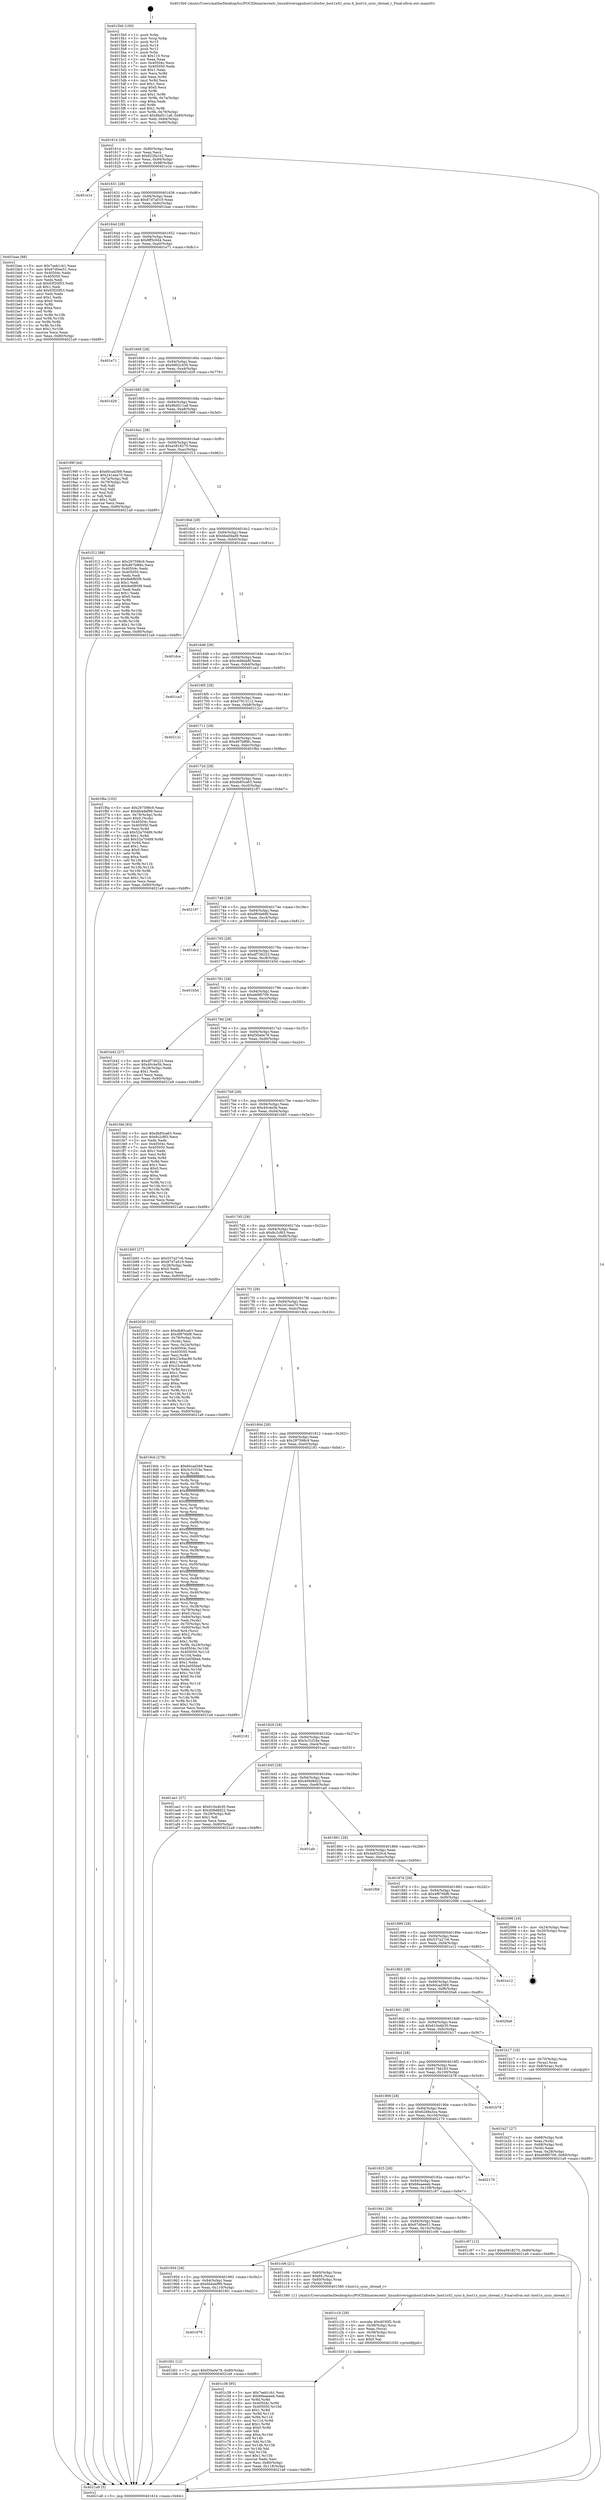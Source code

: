 digraph "0x4015b0" {
  label = "0x4015b0 (/mnt/c/Users/mathe/Desktop/tcc/POCII/binaries/extr_linuxdriversgpuhost1xhwhw_host1x02_sync.h_host1x_sync_cbread_r_Final-ollvm.out::main(0))"
  labelloc = "t"
  node[shape=record]

  Entry [label="",width=0.3,height=0.3,shape=circle,fillcolor=black,style=filled]
  "0x401614" [label="{
     0x401614 [29]\l
     | [instrs]\l
     &nbsp;&nbsp;0x401614 \<+3\>: mov -0x80(%rbp),%eax\l
     &nbsp;&nbsp;0x401617 \<+2\>: mov %eax,%ecx\l
     &nbsp;&nbsp;0x401619 \<+6\>: sub $0x822fa102,%ecx\l
     &nbsp;&nbsp;0x40161f \<+6\>: mov %eax,-0x94(%rbp)\l
     &nbsp;&nbsp;0x401625 \<+6\>: mov %ecx,-0x98(%rbp)\l
     &nbsp;&nbsp;0x40162b \<+6\>: je 0000000000401e1e \<main+0x86e\>\l
  }"]
  "0x401e1e" [label="{
     0x401e1e\l
  }", style=dashed]
  "0x401631" [label="{
     0x401631 [28]\l
     | [instrs]\l
     &nbsp;&nbsp;0x401631 \<+5\>: jmp 0000000000401636 \<main+0x86\>\l
     &nbsp;&nbsp;0x401636 \<+6\>: mov -0x94(%rbp),%eax\l
     &nbsp;&nbsp;0x40163c \<+5\>: sub $0x87d7a019,%eax\l
     &nbsp;&nbsp;0x401641 \<+6\>: mov %eax,-0x9c(%rbp)\l
     &nbsp;&nbsp;0x401647 \<+6\>: je 0000000000401bae \<main+0x5fe\>\l
  }"]
  Exit [label="",width=0.3,height=0.3,shape=circle,fillcolor=black,style=filled,peripheries=2]
  "0x401bae" [label="{
     0x401bae [88]\l
     | [instrs]\l
     &nbsp;&nbsp;0x401bae \<+5\>: mov $0x7eeb1cb1,%eax\l
     &nbsp;&nbsp;0x401bb3 \<+5\>: mov $0x67d0ee51,%ecx\l
     &nbsp;&nbsp;0x401bb8 \<+7\>: mov 0x40504c,%edx\l
     &nbsp;&nbsp;0x401bbf \<+7\>: mov 0x405050,%esi\l
     &nbsp;&nbsp;0x401bc6 \<+2\>: mov %edx,%edi\l
     &nbsp;&nbsp;0x401bc8 \<+6\>: sub $0x93f20f53,%edi\l
     &nbsp;&nbsp;0x401bce \<+3\>: sub $0x1,%edi\l
     &nbsp;&nbsp;0x401bd1 \<+6\>: add $0x93f20f53,%edi\l
     &nbsp;&nbsp;0x401bd7 \<+3\>: imul %edi,%edx\l
     &nbsp;&nbsp;0x401bda \<+3\>: and $0x1,%edx\l
     &nbsp;&nbsp;0x401bdd \<+3\>: cmp $0x0,%edx\l
     &nbsp;&nbsp;0x401be0 \<+4\>: sete %r8b\l
     &nbsp;&nbsp;0x401be4 \<+3\>: cmp $0xa,%esi\l
     &nbsp;&nbsp;0x401be7 \<+4\>: setl %r9b\l
     &nbsp;&nbsp;0x401beb \<+3\>: mov %r8b,%r10b\l
     &nbsp;&nbsp;0x401bee \<+3\>: and %r9b,%r10b\l
     &nbsp;&nbsp;0x401bf1 \<+3\>: xor %r9b,%r8b\l
     &nbsp;&nbsp;0x401bf4 \<+3\>: or %r8b,%r10b\l
     &nbsp;&nbsp;0x401bf7 \<+4\>: test $0x1,%r10b\l
     &nbsp;&nbsp;0x401bfb \<+3\>: cmovne %ecx,%eax\l
     &nbsp;&nbsp;0x401bfe \<+3\>: mov %eax,-0x80(%rbp)\l
     &nbsp;&nbsp;0x401c01 \<+5\>: jmp 00000000004021a9 \<main+0xbf9\>\l
  }"]
  "0x40164d" [label="{
     0x40164d [28]\l
     | [instrs]\l
     &nbsp;&nbsp;0x40164d \<+5\>: jmp 0000000000401652 \<main+0xa2\>\l
     &nbsp;&nbsp;0x401652 \<+6\>: mov -0x94(%rbp),%eax\l
     &nbsp;&nbsp;0x401658 \<+5\>: sub $0x8ff3c0d4,%eax\l
     &nbsp;&nbsp;0x40165d \<+6\>: mov %eax,-0xa0(%rbp)\l
     &nbsp;&nbsp;0x401663 \<+6\>: je 0000000000401e71 \<main+0x8c1\>\l
  }"]
  "0x401979" [label="{
     0x401979\l
  }", style=dashed]
  "0x401e71" [label="{
     0x401e71\l
  }", style=dashed]
  "0x401669" [label="{
     0x401669 [28]\l
     | [instrs]\l
     &nbsp;&nbsp;0x401669 \<+5\>: jmp 000000000040166e \<main+0xbe\>\l
     &nbsp;&nbsp;0x40166e \<+6\>: mov -0x94(%rbp),%eax\l
     &nbsp;&nbsp;0x401674 \<+5\>: sub $0x9902c430,%eax\l
     &nbsp;&nbsp;0x401679 \<+6\>: mov %eax,-0xa4(%rbp)\l
     &nbsp;&nbsp;0x40167f \<+6\>: je 0000000000401d29 \<main+0x779\>\l
  }"]
  "0x401fd1" [label="{
     0x401fd1 [12]\l
     | [instrs]\l
     &nbsp;&nbsp;0x401fd1 \<+7\>: movl $0xf30a0e78,-0x80(%rbp)\l
     &nbsp;&nbsp;0x401fd8 \<+5\>: jmp 00000000004021a9 \<main+0xbf9\>\l
  }"]
  "0x401d29" [label="{
     0x401d29\l
  }", style=dashed]
  "0x401685" [label="{
     0x401685 [28]\l
     | [instrs]\l
     &nbsp;&nbsp;0x401685 \<+5\>: jmp 000000000040168a \<main+0xda\>\l
     &nbsp;&nbsp;0x40168a \<+6\>: mov -0x94(%rbp),%eax\l
     &nbsp;&nbsp;0x401690 \<+5\>: sub $0x9bd511a8,%eax\l
     &nbsp;&nbsp;0x401695 \<+6\>: mov %eax,-0xa8(%rbp)\l
     &nbsp;&nbsp;0x40169b \<+6\>: je 000000000040199f \<main+0x3ef\>\l
  }"]
  "0x401c38" [label="{
     0x401c38 [95]\l
     | [instrs]\l
     &nbsp;&nbsp;0x401c38 \<+5\>: mov $0x7eeb1cb1,%esi\l
     &nbsp;&nbsp;0x401c3d \<+5\>: mov $0x66eaeeeb,%edx\l
     &nbsp;&nbsp;0x401c42 \<+3\>: xor %r8d,%r8d\l
     &nbsp;&nbsp;0x401c45 \<+8\>: mov 0x40504c,%r9d\l
     &nbsp;&nbsp;0x401c4d \<+8\>: mov 0x405050,%r10d\l
     &nbsp;&nbsp;0x401c55 \<+4\>: sub $0x1,%r8d\l
     &nbsp;&nbsp;0x401c59 \<+3\>: mov %r9d,%r11d\l
     &nbsp;&nbsp;0x401c5c \<+3\>: add %r8d,%r11d\l
     &nbsp;&nbsp;0x401c5f \<+4\>: imul %r11d,%r9d\l
     &nbsp;&nbsp;0x401c63 \<+4\>: and $0x1,%r9d\l
     &nbsp;&nbsp;0x401c67 \<+4\>: cmp $0x0,%r9d\l
     &nbsp;&nbsp;0x401c6b \<+3\>: sete %bl\l
     &nbsp;&nbsp;0x401c6e \<+4\>: cmp $0xa,%r10d\l
     &nbsp;&nbsp;0x401c72 \<+4\>: setl %r14b\l
     &nbsp;&nbsp;0x401c76 \<+3\>: mov %bl,%r15b\l
     &nbsp;&nbsp;0x401c79 \<+3\>: and %r14b,%r15b\l
     &nbsp;&nbsp;0x401c7c \<+3\>: xor %r14b,%bl\l
     &nbsp;&nbsp;0x401c7f \<+3\>: or %bl,%r15b\l
     &nbsp;&nbsp;0x401c82 \<+4\>: test $0x1,%r15b\l
     &nbsp;&nbsp;0x401c86 \<+3\>: cmovne %edx,%esi\l
     &nbsp;&nbsp;0x401c89 \<+3\>: mov %esi,-0x80(%rbp)\l
     &nbsp;&nbsp;0x401c8c \<+6\>: mov %eax,-0x118(%rbp)\l
     &nbsp;&nbsp;0x401c92 \<+5\>: jmp 00000000004021a9 \<main+0xbf9\>\l
  }"]
  "0x40199f" [label="{
     0x40199f [44]\l
     | [instrs]\l
     &nbsp;&nbsp;0x40199f \<+5\>: mov $0x60cad369,%eax\l
     &nbsp;&nbsp;0x4019a4 \<+5\>: mov $0x241eea70,%ecx\l
     &nbsp;&nbsp;0x4019a9 \<+3\>: mov -0x7a(%rbp),%dl\l
     &nbsp;&nbsp;0x4019ac \<+4\>: mov -0x79(%rbp),%sil\l
     &nbsp;&nbsp;0x4019b0 \<+3\>: mov %dl,%dil\l
     &nbsp;&nbsp;0x4019b3 \<+3\>: and %sil,%dil\l
     &nbsp;&nbsp;0x4019b6 \<+3\>: xor %sil,%dl\l
     &nbsp;&nbsp;0x4019b9 \<+3\>: or %dl,%dil\l
     &nbsp;&nbsp;0x4019bc \<+4\>: test $0x1,%dil\l
     &nbsp;&nbsp;0x4019c0 \<+3\>: cmovne %ecx,%eax\l
     &nbsp;&nbsp;0x4019c3 \<+3\>: mov %eax,-0x80(%rbp)\l
     &nbsp;&nbsp;0x4019c6 \<+5\>: jmp 00000000004021a9 \<main+0xbf9\>\l
  }"]
  "0x4016a1" [label="{
     0x4016a1 [28]\l
     | [instrs]\l
     &nbsp;&nbsp;0x4016a1 \<+5\>: jmp 00000000004016a6 \<main+0xf6\>\l
     &nbsp;&nbsp;0x4016a6 \<+6\>: mov -0x94(%rbp),%eax\l
     &nbsp;&nbsp;0x4016ac \<+5\>: sub $0xa5818270,%eax\l
     &nbsp;&nbsp;0x4016b1 \<+6\>: mov %eax,-0xac(%rbp)\l
     &nbsp;&nbsp;0x4016b7 \<+6\>: je 0000000000401f12 \<main+0x962\>\l
  }"]
  "0x4021a9" [label="{
     0x4021a9 [5]\l
     | [instrs]\l
     &nbsp;&nbsp;0x4021a9 \<+5\>: jmp 0000000000401614 \<main+0x64\>\l
  }"]
  "0x4015b0" [label="{
     0x4015b0 [100]\l
     | [instrs]\l
     &nbsp;&nbsp;0x4015b0 \<+1\>: push %rbp\l
     &nbsp;&nbsp;0x4015b1 \<+3\>: mov %rsp,%rbp\l
     &nbsp;&nbsp;0x4015b4 \<+2\>: push %r15\l
     &nbsp;&nbsp;0x4015b6 \<+2\>: push %r14\l
     &nbsp;&nbsp;0x4015b8 \<+2\>: push %r12\l
     &nbsp;&nbsp;0x4015ba \<+1\>: push %rbx\l
     &nbsp;&nbsp;0x4015bb \<+7\>: sub $0x110,%rsp\l
     &nbsp;&nbsp;0x4015c2 \<+2\>: xor %eax,%eax\l
     &nbsp;&nbsp;0x4015c4 \<+7\>: mov 0x40504c,%ecx\l
     &nbsp;&nbsp;0x4015cb \<+7\>: mov 0x405050,%edx\l
     &nbsp;&nbsp;0x4015d2 \<+3\>: sub $0x1,%eax\l
     &nbsp;&nbsp;0x4015d5 \<+3\>: mov %ecx,%r8d\l
     &nbsp;&nbsp;0x4015d8 \<+3\>: add %eax,%r8d\l
     &nbsp;&nbsp;0x4015db \<+4\>: imul %r8d,%ecx\l
     &nbsp;&nbsp;0x4015df \<+3\>: and $0x1,%ecx\l
     &nbsp;&nbsp;0x4015e2 \<+3\>: cmp $0x0,%ecx\l
     &nbsp;&nbsp;0x4015e5 \<+4\>: sete %r9b\l
     &nbsp;&nbsp;0x4015e9 \<+4\>: and $0x1,%r9b\l
     &nbsp;&nbsp;0x4015ed \<+4\>: mov %r9b,-0x7a(%rbp)\l
     &nbsp;&nbsp;0x4015f1 \<+3\>: cmp $0xa,%edx\l
     &nbsp;&nbsp;0x4015f4 \<+4\>: setl %r9b\l
     &nbsp;&nbsp;0x4015f8 \<+4\>: and $0x1,%r9b\l
     &nbsp;&nbsp;0x4015fc \<+4\>: mov %r9b,-0x79(%rbp)\l
     &nbsp;&nbsp;0x401600 \<+7\>: movl $0x9bd511a8,-0x80(%rbp)\l
     &nbsp;&nbsp;0x401607 \<+6\>: mov %edi,-0x84(%rbp)\l
     &nbsp;&nbsp;0x40160d \<+7\>: mov %rsi,-0x90(%rbp)\l
  }"]
  "0x401c1b" [label="{
     0x401c1b [29]\l
     | [instrs]\l
     &nbsp;&nbsp;0x401c1b \<+10\>: movabs $0x4030f2,%rdi\l
     &nbsp;&nbsp;0x401c25 \<+4\>: mov -0x58(%rbp),%rcx\l
     &nbsp;&nbsp;0x401c29 \<+2\>: mov %eax,(%rcx)\l
     &nbsp;&nbsp;0x401c2b \<+4\>: mov -0x58(%rbp),%rcx\l
     &nbsp;&nbsp;0x401c2f \<+2\>: mov (%rcx),%esi\l
     &nbsp;&nbsp;0x401c31 \<+2\>: mov $0x0,%al\l
     &nbsp;&nbsp;0x401c33 \<+5\>: call 0000000000401030 \<printf@plt\>\l
     | [calls]\l
     &nbsp;&nbsp;0x401030 \{1\} (unknown)\l
  }"]
  "0x401f12" [label="{
     0x401f12 [88]\l
     | [instrs]\l
     &nbsp;&nbsp;0x401f12 \<+5\>: mov $0x297598c9,%eax\l
     &nbsp;&nbsp;0x401f17 \<+5\>: mov $0xd97bf88c,%ecx\l
     &nbsp;&nbsp;0x401f1c \<+7\>: mov 0x40504c,%edx\l
     &nbsp;&nbsp;0x401f23 \<+7\>: mov 0x405050,%esi\l
     &nbsp;&nbsp;0x401f2a \<+2\>: mov %edx,%edi\l
     &nbsp;&nbsp;0x401f2c \<+6\>: sub $0x9e6f95f9,%edi\l
     &nbsp;&nbsp;0x401f32 \<+3\>: sub $0x1,%edi\l
     &nbsp;&nbsp;0x401f35 \<+6\>: add $0x9e6f95f9,%edi\l
     &nbsp;&nbsp;0x401f3b \<+3\>: imul %edi,%edx\l
     &nbsp;&nbsp;0x401f3e \<+3\>: and $0x1,%edx\l
     &nbsp;&nbsp;0x401f41 \<+3\>: cmp $0x0,%edx\l
     &nbsp;&nbsp;0x401f44 \<+4\>: sete %r8b\l
     &nbsp;&nbsp;0x401f48 \<+3\>: cmp $0xa,%esi\l
     &nbsp;&nbsp;0x401f4b \<+4\>: setl %r9b\l
     &nbsp;&nbsp;0x401f4f \<+3\>: mov %r8b,%r10b\l
     &nbsp;&nbsp;0x401f52 \<+3\>: and %r9b,%r10b\l
     &nbsp;&nbsp;0x401f55 \<+3\>: xor %r9b,%r8b\l
     &nbsp;&nbsp;0x401f58 \<+3\>: or %r8b,%r10b\l
     &nbsp;&nbsp;0x401f5b \<+4\>: test $0x1,%r10b\l
     &nbsp;&nbsp;0x401f5f \<+3\>: cmovne %ecx,%eax\l
     &nbsp;&nbsp;0x401f62 \<+3\>: mov %eax,-0x80(%rbp)\l
     &nbsp;&nbsp;0x401f65 \<+5\>: jmp 00000000004021a9 \<main+0xbf9\>\l
  }"]
  "0x4016bd" [label="{
     0x4016bd [28]\l
     | [instrs]\l
     &nbsp;&nbsp;0x4016bd \<+5\>: jmp 00000000004016c2 \<main+0x112\>\l
     &nbsp;&nbsp;0x4016c2 \<+6\>: mov -0x94(%rbp),%eax\l
     &nbsp;&nbsp;0x4016c8 \<+5\>: sub $0xbba0dad9,%eax\l
     &nbsp;&nbsp;0x4016cd \<+6\>: mov %eax,-0xb0(%rbp)\l
     &nbsp;&nbsp;0x4016d3 \<+6\>: je 0000000000401dce \<main+0x81e\>\l
  }"]
  "0x40195d" [label="{
     0x40195d [28]\l
     | [instrs]\l
     &nbsp;&nbsp;0x40195d \<+5\>: jmp 0000000000401962 \<main+0x3b2\>\l
     &nbsp;&nbsp;0x401962 \<+6\>: mov -0x94(%rbp),%eax\l
     &nbsp;&nbsp;0x401968 \<+5\>: sub $0x6b4def99,%eax\l
     &nbsp;&nbsp;0x40196d \<+6\>: mov %eax,-0x110(%rbp)\l
     &nbsp;&nbsp;0x401973 \<+6\>: je 0000000000401fd1 \<main+0xa21\>\l
  }"]
  "0x401dce" [label="{
     0x401dce\l
  }", style=dashed]
  "0x4016d9" [label="{
     0x4016d9 [28]\l
     | [instrs]\l
     &nbsp;&nbsp;0x4016d9 \<+5\>: jmp 00000000004016de \<main+0x12e\>\l
     &nbsp;&nbsp;0x4016de \<+6\>: mov -0x94(%rbp),%eax\l
     &nbsp;&nbsp;0x4016e4 \<+5\>: sub $0xc6d6da8f,%eax\l
     &nbsp;&nbsp;0x4016e9 \<+6\>: mov %eax,-0xb4(%rbp)\l
     &nbsp;&nbsp;0x4016ef \<+6\>: je 0000000000401ca3 \<main+0x6f3\>\l
  }"]
  "0x401c06" [label="{
     0x401c06 [21]\l
     | [instrs]\l
     &nbsp;&nbsp;0x401c06 \<+4\>: mov -0x60(%rbp),%rax\l
     &nbsp;&nbsp;0x401c0a \<+6\>: movl $0x64,(%rax)\l
     &nbsp;&nbsp;0x401c10 \<+4\>: mov -0x60(%rbp),%rax\l
     &nbsp;&nbsp;0x401c14 \<+2\>: mov (%rax),%edi\l
     &nbsp;&nbsp;0x401c16 \<+5\>: call 0000000000401580 \<host1x_sync_cbread_r\>\l
     | [calls]\l
     &nbsp;&nbsp;0x401580 \{1\} (/mnt/c/Users/mathe/Desktop/tcc/POCII/binaries/extr_linuxdriversgpuhost1xhwhw_host1x02_sync.h_host1x_sync_cbread_r_Final-ollvm.out::host1x_sync_cbread_r)\l
  }"]
  "0x401ca3" [label="{
     0x401ca3\l
  }", style=dashed]
  "0x4016f5" [label="{
     0x4016f5 [28]\l
     | [instrs]\l
     &nbsp;&nbsp;0x4016f5 \<+5\>: jmp 00000000004016fa \<main+0x14a\>\l
     &nbsp;&nbsp;0x4016fa \<+6\>: mov -0x94(%rbp),%eax\l
     &nbsp;&nbsp;0x401700 \<+5\>: sub $0xd7913112,%eax\l
     &nbsp;&nbsp;0x401705 \<+6\>: mov %eax,-0xb8(%rbp)\l
     &nbsp;&nbsp;0x40170b \<+6\>: je 000000000040212c \<main+0xb7c\>\l
  }"]
  "0x401941" [label="{
     0x401941 [28]\l
     | [instrs]\l
     &nbsp;&nbsp;0x401941 \<+5\>: jmp 0000000000401946 \<main+0x396\>\l
     &nbsp;&nbsp;0x401946 \<+6\>: mov -0x94(%rbp),%eax\l
     &nbsp;&nbsp;0x40194c \<+5\>: sub $0x67d0ee51,%eax\l
     &nbsp;&nbsp;0x401951 \<+6\>: mov %eax,-0x10c(%rbp)\l
     &nbsp;&nbsp;0x401957 \<+6\>: je 0000000000401c06 \<main+0x656\>\l
  }"]
  "0x40212c" [label="{
     0x40212c\l
  }", style=dashed]
  "0x401711" [label="{
     0x401711 [28]\l
     | [instrs]\l
     &nbsp;&nbsp;0x401711 \<+5\>: jmp 0000000000401716 \<main+0x166\>\l
     &nbsp;&nbsp;0x401716 \<+6\>: mov -0x94(%rbp),%eax\l
     &nbsp;&nbsp;0x40171c \<+5\>: sub $0xd97bf88c,%eax\l
     &nbsp;&nbsp;0x401721 \<+6\>: mov %eax,-0xbc(%rbp)\l
     &nbsp;&nbsp;0x401727 \<+6\>: je 0000000000401f6a \<main+0x9ba\>\l
  }"]
  "0x401c97" [label="{
     0x401c97 [12]\l
     | [instrs]\l
     &nbsp;&nbsp;0x401c97 \<+7\>: movl $0xa5818270,-0x80(%rbp)\l
     &nbsp;&nbsp;0x401c9e \<+5\>: jmp 00000000004021a9 \<main+0xbf9\>\l
  }"]
  "0x401f6a" [label="{
     0x401f6a [103]\l
     | [instrs]\l
     &nbsp;&nbsp;0x401f6a \<+5\>: mov $0x297598c9,%eax\l
     &nbsp;&nbsp;0x401f6f \<+5\>: mov $0x6b4def99,%ecx\l
     &nbsp;&nbsp;0x401f74 \<+4\>: mov -0x78(%rbp),%rdx\l
     &nbsp;&nbsp;0x401f78 \<+6\>: movl $0x0,(%rdx)\l
     &nbsp;&nbsp;0x401f7e \<+7\>: mov 0x40504c,%esi\l
     &nbsp;&nbsp;0x401f85 \<+7\>: mov 0x405050,%edi\l
     &nbsp;&nbsp;0x401f8c \<+3\>: mov %esi,%r8d\l
     &nbsp;&nbsp;0x401f8f \<+7\>: sub $0x52a70489,%r8d\l
     &nbsp;&nbsp;0x401f96 \<+4\>: sub $0x1,%r8d\l
     &nbsp;&nbsp;0x401f9a \<+7\>: add $0x52a70489,%r8d\l
     &nbsp;&nbsp;0x401fa1 \<+4\>: imul %r8d,%esi\l
     &nbsp;&nbsp;0x401fa5 \<+3\>: and $0x1,%esi\l
     &nbsp;&nbsp;0x401fa8 \<+3\>: cmp $0x0,%esi\l
     &nbsp;&nbsp;0x401fab \<+4\>: sete %r9b\l
     &nbsp;&nbsp;0x401faf \<+3\>: cmp $0xa,%edi\l
     &nbsp;&nbsp;0x401fb2 \<+4\>: setl %r10b\l
     &nbsp;&nbsp;0x401fb6 \<+3\>: mov %r9b,%r11b\l
     &nbsp;&nbsp;0x401fb9 \<+3\>: and %r10b,%r11b\l
     &nbsp;&nbsp;0x401fbc \<+3\>: xor %r10b,%r9b\l
     &nbsp;&nbsp;0x401fbf \<+3\>: or %r9b,%r11b\l
     &nbsp;&nbsp;0x401fc2 \<+4\>: test $0x1,%r11b\l
     &nbsp;&nbsp;0x401fc6 \<+3\>: cmovne %ecx,%eax\l
     &nbsp;&nbsp;0x401fc9 \<+3\>: mov %eax,-0x80(%rbp)\l
     &nbsp;&nbsp;0x401fcc \<+5\>: jmp 00000000004021a9 \<main+0xbf9\>\l
  }"]
  "0x40172d" [label="{
     0x40172d [28]\l
     | [instrs]\l
     &nbsp;&nbsp;0x40172d \<+5\>: jmp 0000000000401732 \<main+0x182\>\l
     &nbsp;&nbsp;0x401732 \<+6\>: mov -0x94(%rbp),%eax\l
     &nbsp;&nbsp;0x401738 \<+5\>: sub $0xdb85ca63,%eax\l
     &nbsp;&nbsp;0x40173d \<+6\>: mov %eax,-0xc0(%rbp)\l
     &nbsp;&nbsp;0x401743 \<+6\>: je 0000000000402197 \<main+0xbe7\>\l
  }"]
  "0x401925" [label="{
     0x401925 [28]\l
     | [instrs]\l
     &nbsp;&nbsp;0x401925 \<+5\>: jmp 000000000040192a \<main+0x37a\>\l
     &nbsp;&nbsp;0x40192a \<+6\>: mov -0x94(%rbp),%eax\l
     &nbsp;&nbsp;0x401930 \<+5\>: sub $0x66eaeeeb,%eax\l
     &nbsp;&nbsp;0x401935 \<+6\>: mov %eax,-0x108(%rbp)\l
     &nbsp;&nbsp;0x40193b \<+6\>: je 0000000000401c97 \<main+0x6e7\>\l
  }"]
  "0x402197" [label="{
     0x402197\l
  }", style=dashed]
  "0x401749" [label="{
     0x401749 [28]\l
     | [instrs]\l
     &nbsp;&nbsp;0x401749 \<+5\>: jmp 000000000040174e \<main+0x19e\>\l
     &nbsp;&nbsp;0x40174e \<+6\>: mov -0x94(%rbp),%eax\l
     &nbsp;&nbsp;0x401754 \<+5\>: sub $0xdf04e68f,%eax\l
     &nbsp;&nbsp;0x401759 \<+6\>: mov %eax,-0xc4(%rbp)\l
     &nbsp;&nbsp;0x40175f \<+6\>: je 0000000000401dc2 \<main+0x812\>\l
  }"]
  "0x402170" [label="{
     0x402170\l
  }", style=dashed]
  "0x401dc2" [label="{
     0x401dc2\l
  }", style=dashed]
  "0x401765" [label="{
     0x401765 [28]\l
     | [instrs]\l
     &nbsp;&nbsp;0x401765 \<+5\>: jmp 000000000040176a \<main+0x1ba\>\l
     &nbsp;&nbsp;0x40176a \<+6\>: mov -0x94(%rbp),%eax\l
     &nbsp;&nbsp;0x401770 \<+5\>: sub $0xdf736223,%eax\l
     &nbsp;&nbsp;0x401775 \<+6\>: mov %eax,-0xc8(%rbp)\l
     &nbsp;&nbsp;0x40177b \<+6\>: je 0000000000401b5d \<main+0x5ad\>\l
  }"]
  "0x401909" [label="{
     0x401909 [28]\l
     | [instrs]\l
     &nbsp;&nbsp;0x401909 \<+5\>: jmp 000000000040190e \<main+0x35e\>\l
     &nbsp;&nbsp;0x40190e \<+6\>: mov -0x94(%rbp),%eax\l
     &nbsp;&nbsp;0x401914 \<+5\>: sub $0x62d9a3ca,%eax\l
     &nbsp;&nbsp;0x401919 \<+6\>: mov %eax,-0x104(%rbp)\l
     &nbsp;&nbsp;0x40191f \<+6\>: je 0000000000402170 \<main+0xbc0\>\l
  }"]
  "0x401b5d" [label="{
     0x401b5d\l
  }", style=dashed]
  "0x401781" [label="{
     0x401781 [28]\l
     | [instrs]\l
     &nbsp;&nbsp;0x401781 \<+5\>: jmp 0000000000401786 \<main+0x1d6\>\l
     &nbsp;&nbsp;0x401786 \<+6\>: mov -0x94(%rbp),%eax\l
     &nbsp;&nbsp;0x40178c \<+5\>: sub $0xe69f0709,%eax\l
     &nbsp;&nbsp;0x401791 \<+6\>: mov %eax,-0xcc(%rbp)\l
     &nbsp;&nbsp;0x401797 \<+6\>: je 0000000000401b42 \<main+0x592\>\l
  }"]
  "0x401b78" [label="{
     0x401b78\l
  }", style=dashed]
  "0x401b42" [label="{
     0x401b42 [27]\l
     | [instrs]\l
     &nbsp;&nbsp;0x401b42 \<+5\>: mov $0xdf736223,%eax\l
     &nbsp;&nbsp;0x401b47 \<+5\>: mov $0x40c4e5b,%ecx\l
     &nbsp;&nbsp;0x401b4c \<+3\>: mov -0x28(%rbp),%edx\l
     &nbsp;&nbsp;0x401b4f \<+3\>: cmp $0x1,%edx\l
     &nbsp;&nbsp;0x401b52 \<+3\>: cmovl %ecx,%eax\l
     &nbsp;&nbsp;0x401b55 \<+3\>: mov %eax,-0x80(%rbp)\l
     &nbsp;&nbsp;0x401b58 \<+5\>: jmp 00000000004021a9 \<main+0xbf9\>\l
  }"]
  "0x40179d" [label="{
     0x40179d [28]\l
     | [instrs]\l
     &nbsp;&nbsp;0x40179d \<+5\>: jmp 00000000004017a2 \<main+0x1f2\>\l
     &nbsp;&nbsp;0x4017a2 \<+6\>: mov -0x94(%rbp),%eax\l
     &nbsp;&nbsp;0x4017a8 \<+5\>: sub $0xf30a0e78,%eax\l
     &nbsp;&nbsp;0x4017ad \<+6\>: mov %eax,-0xd0(%rbp)\l
     &nbsp;&nbsp;0x4017b3 \<+6\>: je 0000000000401fdd \<main+0xa2d\>\l
  }"]
  "0x401b27" [label="{
     0x401b27 [27]\l
     | [instrs]\l
     &nbsp;&nbsp;0x401b27 \<+4\>: mov -0x68(%rbp),%rdi\l
     &nbsp;&nbsp;0x401b2b \<+2\>: mov %eax,(%rdi)\l
     &nbsp;&nbsp;0x401b2d \<+4\>: mov -0x68(%rbp),%rdi\l
     &nbsp;&nbsp;0x401b31 \<+2\>: mov (%rdi),%eax\l
     &nbsp;&nbsp;0x401b33 \<+3\>: mov %eax,-0x28(%rbp)\l
     &nbsp;&nbsp;0x401b36 \<+7\>: movl $0xe69f0709,-0x80(%rbp)\l
     &nbsp;&nbsp;0x401b3d \<+5\>: jmp 00000000004021a9 \<main+0xbf9\>\l
  }"]
  "0x401fdd" [label="{
     0x401fdd [83]\l
     | [instrs]\l
     &nbsp;&nbsp;0x401fdd \<+5\>: mov $0xdb85ca63,%eax\l
     &nbsp;&nbsp;0x401fe2 \<+5\>: mov $0x8c2cf63,%ecx\l
     &nbsp;&nbsp;0x401fe7 \<+2\>: xor %edx,%edx\l
     &nbsp;&nbsp;0x401fe9 \<+7\>: mov 0x40504c,%esi\l
     &nbsp;&nbsp;0x401ff0 \<+7\>: mov 0x405050,%edi\l
     &nbsp;&nbsp;0x401ff7 \<+3\>: sub $0x1,%edx\l
     &nbsp;&nbsp;0x401ffa \<+3\>: mov %esi,%r8d\l
     &nbsp;&nbsp;0x401ffd \<+3\>: add %edx,%r8d\l
     &nbsp;&nbsp;0x402000 \<+4\>: imul %r8d,%esi\l
     &nbsp;&nbsp;0x402004 \<+3\>: and $0x1,%esi\l
     &nbsp;&nbsp;0x402007 \<+3\>: cmp $0x0,%esi\l
     &nbsp;&nbsp;0x40200a \<+4\>: sete %r9b\l
     &nbsp;&nbsp;0x40200e \<+3\>: cmp $0xa,%edi\l
     &nbsp;&nbsp;0x402011 \<+4\>: setl %r10b\l
     &nbsp;&nbsp;0x402015 \<+3\>: mov %r9b,%r11b\l
     &nbsp;&nbsp;0x402018 \<+3\>: and %r10b,%r11b\l
     &nbsp;&nbsp;0x40201b \<+3\>: xor %r10b,%r9b\l
     &nbsp;&nbsp;0x40201e \<+3\>: or %r9b,%r11b\l
     &nbsp;&nbsp;0x402021 \<+4\>: test $0x1,%r11b\l
     &nbsp;&nbsp;0x402025 \<+3\>: cmovne %ecx,%eax\l
     &nbsp;&nbsp;0x402028 \<+3\>: mov %eax,-0x80(%rbp)\l
     &nbsp;&nbsp;0x40202b \<+5\>: jmp 00000000004021a9 \<main+0xbf9\>\l
  }"]
  "0x4017b9" [label="{
     0x4017b9 [28]\l
     | [instrs]\l
     &nbsp;&nbsp;0x4017b9 \<+5\>: jmp 00000000004017be \<main+0x20e\>\l
     &nbsp;&nbsp;0x4017be \<+6\>: mov -0x94(%rbp),%eax\l
     &nbsp;&nbsp;0x4017c4 \<+5\>: sub $0x40c4e5b,%eax\l
     &nbsp;&nbsp;0x4017c9 \<+6\>: mov %eax,-0xd4(%rbp)\l
     &nbsp;&nbsp;0x4017cf \<+6\>: je 0000000000401b93 \<main+0x5e3\>\l
  }"]
  "0x4018ed" [label="{
     0x4018ed [28]\l
     | [instrs]\l
     &nbsp;&nbsp;0x4018ed \<+5\>: jmp 00000000004018f2 \<main+0x342\>\l
     &nbsp;&nbsp;0x4018f2 \<+6\>: mov -0x94(%rbp),%eax\l
     &nbsp;&nbsp;0x4018f8 \<+5\>: sub $0x617bb183,%eax\l
     &nbsp;&nbsp;0x4018fd \<+6\>: mov %eax,-0x100(%rbp)\l
     &nbsp;&nbsp;0x401903 \<+6\>: je 0000000000401b78 \<main+0x5c8\>\l
  }"]
  "0x401b93" [label="{
     0x401b93 [27]\l
     | [instrs]\l
     &nbsp;&nbsp;0x401b93 \<+5\>: mov $0x537a27c6,%eax\l
     &nbsp;&nbsp;0x401b98 \<+5\>: mov $0x87d7a019,%ecx\l
     &nbsp;&nbsp;0x401b9d \<+3\>: mov -0x28(%rbp),%edx\l
     &nbsp;&nbsp;0x401ba0 \<+3\>: cmp $0x0,%edx\l
     &nbsp;&nbsp;0x401ba3 \<+3\>: cmove %ecx,%eax\l
     &nbsp;&nbsp;0x401ba6 \<+3\>: mov %eax,-0x80(%rbp)\l
     &nbsp;&nbsp;0x401ba9 \<+5\>: jmp 00000000004021a9 \<main+0xbf9\>\l
  }"]
  "0x4017d5" [label="{
     0x4017d5 [28]\l
     | [instrs]\l
     &nbsp;&nbsp;0x4017d5 \<+5\>: jmp 00000000004017da \<main+0x22a\>\l
     &nbsp;&nbsp;0x4017da \<+6\>: mov -0x94(%rbp),%eax\l
     &nbsp;&nbsp;0x4017e0 \<+5\>: sub $0x8c2cf63,%eax\l
     &nbsp;&nbsp;0x4017e5 \<+6\>: mov %eax,-0xd8(%rbp)\l
     &nbsp;&nbsp;0x4017eb \<+6\>: je 0000000000402030 \<main+0xa80\>\l
  }"]
  "0x401b17" [label="{
     0x401b17 [16]\l
     | [instrs]\l
     &nbsp;&nbsp;0x401b17 \<+4\>: mov -0x70(%rbp),%rax\l
     &nbsp;&nbsp;0x401b1b \<+3\>: mov (%rax),%rax\l
     &nbsp;&nbsp;0x401b1e \<+4\>: mov 0x8(%rax),%rdi\l
     &nbsp;&nbsp;0x401b22 \<+5\>: call 0000000000401040 \<atoi@plt\>\l
     | [calls]\l
     &nbsp;&nbsp;0x401040 \{1\} (unknown)\l
  }"]
  "0x402030" [label="{
     0x402030 [102]\l
     | [instrs]\l
     &nbsp;&nbsp;0x402030 \<+5\>: mov $0xdb85ca63,%eax\l
     &nbsp;&nbsp;0x402035 \<+5\>: mov $0x4f876bf6,%ecx\l
     &nbsp;&nbsp;0x40203a \<+4\>: mov -0x78(%rbp),%rdx\l
     &nbsp;&nbsp;0x40203e \<+2\>: mov (%rdx),%esi\l
     &nbsp;&nbsp;0x402040 \<+3\>: mov %esi,-0x24(%rbp)\l
     &nbsp;&nbsp;0x402043 \<+7\>: mov 0x40504c,%esi\l
     &nbsp;&nbsp;0x40204a \<+7\>: mov 0x405050,%edi\l
     &nbsp;&nbsp;0x402051 \<+3\>: mov %esi,%r8d\l
     &nbsp;&nbsp;0x402054 \<+7\>: add $0x23c6ac89,%r8d\l
     &nbsp;&nbsp;0x40205b \<+4\>: sub $0x1,%r8d\l
     &nbsp;&nbsp;0x40205f \<+7\>: sub $0x23c6ac89,%r8d\l
     &nbsp;&nbsp;0x402066 \<+4\>: imul %r8d,%esi\l
     &nbsp;&nbsp;0x40206a \<+3\>: and $0x1,%esi\l
     &nbsp;&nbsp;0x40206d \<+3\>: cmp $0x0,%esi\l
     &nbsp;&nbsp;0x402070 \<+4\>: sete %r9b\l
     &nbsp;&nbsp;0x402074 \<+3\>: cmp $0xa,%edi\l
     &nbsp;&nbsp;0x402077 \<+4\>: setl %r10b\l
     &nbsp;&nbsp;0x40207b \<+3\>: mov %r9b,%r11b\l
     &nbsp;&nbsp;0x40207e \<+3\>: and %r10b,%r11b\l
     &nbsp;&nbsp;0x402081 \<+3\>: xor %r10b,%r9b\l
     &nbsp;&nbsp;0x402084 \<+3\>: or %r9b,%r11b\l
     &nbsp;&nbsp;0x402087 \<+4\>: test $0x1,%r11b\l
     &nbsp;&nbsp;0x40208b \<+3\>: cmovne %ecx,%eax\l
     &nbsp;&nbsp;0x40208e \<+3\>: mov %eax,-0x80(%rbp)\l
     &nbsp;&nbsp;0x402091 \<+5\>: jmp 00000000004021a9 \<main+0xbf9\>\l
  }"]
  "0x4017f1" [label="{
     0x4017f1 [28]\l
     | [instrs]\l
     &nbsp;&nbsp;0x4017f1 \<+5\>: jmp 00000000004017f6 \<main+0x246\>\l
     &nbsp;&nbsp;0x4017f6 \<+6\>: mov -0x94(%rbp),%eax\l
     &nbsp;&nbsp;0x4017fc \<+5\>: sub $0x241eea70,%eax\l
     &nbsp;&nbsp;0x401801 \<+6\>: mov %eax,-0xdc(%rbp)\l
     &nbsp;&nbsp;0x401807 \<+6\>: je 00000000004019cb \<main+0x41b\>\l
  }"]
  "0x4018d1" [label="{
     0x4018d1 [28]\l
     | [instrs]\l
     &nbsp;&nbsp;0x4018d1 \<+5\>: jmp 00000000004018d6 \<main+0x326\>\l
     &nbsp;&nbsp;0x4018d6 \<+6\>: mov -0x94(%rbp),%eax\l
     &nbsp;&nbsp;0x4018dc \<+5\>: sub $0x610a4b30,%eax\l
     &nbsp;&nbsp;0x4018e1 \<+6\>: mov %eax,-0xfc(%rbp)\l
     &nbsp;&nbsp;0x4018e7 \<+6\>: je 0000000000401b17 \<main+0x567\>\l
  }"]
  "0x4019cb" [label="{
     0x4019cb [278]\l
     | [instrs]\l
     &nbsp;&nbsp;0x4019cb \<+5\>: mov $0x60cad369,%eax\l
     &nbsp;&nbsp;0x4019d0 \<+5\>: mov $0x3c31f16e,%ecx\l
     &nbsp;&nbsp;0x4019d5 \<+3\>: mov %rsp,%rdx\l
     &nbsp;&nbsp;0x4019d8 \<+4\>: add $0xfffffffffffffff0,%rdx\l
     &nbsp;&nbsp;0x4019dc \<+3\>: mov %rdx,%rsp\l
     &nbsp;&nbsp;0x4019df \<+4\>: mov %rdx,-0x78(%rbp)\l
     &nbsp;&nbsp;0x4019e3 \<+3\>: mov %rsp,%rdx\l
     &nbsp;&nbsp;0x4019e6 \<+4\>: add $0xfffffffffffffff0,%rdx\l
     &nbsp;&nbsp;0x4019ea \<+3\>: mov %rdx,%rsp\l
     &nbsp;&nbsp;0x4019ed \<+3\>: mov %rsp,%rsi\l
     &nbsp;&nbsp;0x4019f0 \<+4\>: add $0xfffffffffffffff0,%rsi\l
     &nbsp;&nbsp;0x4019f4 \<+3\>: mov %rsi,%rsp\l
     &nbsp;&nbsp;0x4019f7 \<+4\>: mov %rsi,-0x70(%rbp)\l
     &nbsp;&nbsp;0x4019fb \<+3\>: mov %rsp,%rsi\l
     &nbsp;&nbsp;0x4019fe \<+4\>: add $0xfffffffffffffff0,%rsi\l
     &nbsp;&nbsp;0x401a02 \<+3\>: mov %rsi,%rsp\l
     &nbsp;&nbsp;0x401a05 \<+4\>: mov %rsi,-0x68(%rbp)\l
     &nbsp;&nbsp;0x401a09 \<+3\>: mov %rsp,%rsi\l
     &nbsp;&nbsp;0x401a0c \<+4\>: add $0xfffffffffffffff0,%rsi\l
     &nbsp;&nbsp;0x401a10 \<+3\>: mov %rsi,%rsp\l
     &nbsp;&nbsp;0x401a13 \<+4\>: mov %rsi,-0x60(%rbp)\l
     &nbsp;&nbsp;0x401a17 \<+3\>: mov %rsp,%rsi\l
     &nbsp;&nbsp;0x401a1a \<+4\>: add $0xfffffffffffffff0,%rsi\l
     &nbsp;&nbsp;0x401a1e \<+3\>: mov %rsi,%rsp\l
     &nbsp;&nbsp;0x401a21 \<+4\>: mov %rsi,-0x58(%rbp)\l
     &nbsp;&nbsp;0x401a25 \<+3\>: mov %rsp,%rsi\l
     &nbsp;&nbsp;0x401a28 \<+4\>: add $0xfffffffffffffff0,%rsi\l
     &nbsp;&nbsp;0x401a2c \<+3\>: mov %rsi,%rsp\l
     &nbsp;&nbsp;0x401a2f \<+4\>: mov %rsi,-0x50(%rbp)\l
     &nbsp;&nbsp;0x401a33 \<+3\>: mov %rsp,%rsi\l
     &nbsp;&nbsp;0x401a36 \<+4\>: add $0xfffffffffffffff0,%rsi\l
     &nbsp;&nbsp;0x401a3a \<+3\>: mov %rsi,%rsp\l
     &nbsp;&nbsp;0x401a3d \<+4\>: mov %rsi,-0x48(%rbp)\l
     &nbsp;&nbsp;0x401a41 \<+3\>: mov %rsp,%rsi\l
     &nbsp;&nbsp;0x401a44 \<+4\>: add $0xfffffffffffffff0,%rsi\l
     &nbsp;&nbsp;0x401a48 \<+3\>: mov %rsi,%rsp\l
     &nbsp;&nbsp;0x401a4b \<+4\>: mov %rsi,-0x40(%rbp)\l
     &nbsp;&nbsp;0x401a4f \<+3\>: mov %rsp,%rsi\l
     &nbsp;&nbsp;0x401a52 \<+4\>: add $0xfffffffffffffff0,%rsi\l
     &nbsp;&nbsp;0x401a56 \<+3\>: mov %rsi,%rsp\l
     &nbsp;&nbsp;0x401a59 \<+4\>: mov %rsi,-0x38(%rbp)\l
     &nbsp;&nbsp;0x401a5d \<+4\>: mov -0x78(%rbp),%rsi\l
     &nbsp;&nbsp;0x401a61 \<+6\>: movl $0x0,(%rsi)\l
     &nbsp;&nbsp;0x401a67 \<+6\>: mov -0x84(%rbp),%edi\l
     &nbsp;&nbsp;0x401a6d \<+2\>: mov %edi,(%rdx)\l
     &nbsp;&nbsp;0x401a6f \<+4\>: mov -0x70(%rbp),%rsi\l
     &nbsp;&nbsp;0x401a73 \<+7\>: mov -0x90(%rbp),%r8\l
     &nbsp;&nbsp;0x401a7a \<+3\>: mov %r8,(%rsi)\l
     &nbsp;&nbsp;0x401a7d \<+3\>: cmpl $0x2,(%rdx)\l
     &nbsp;&nbsp;0x401a80 \<+4\>: setne %r9b\l
     &nbsp;&nbsp;0x401a84 \<+4\>: and $0x1,%r9b\l
     &nbsp;&nbsp;0x401a88 \<+4\>: mov %r9b,-0x29(%rbp)\l
     &nbsp;&nbsp;0x401a8c \<+8\>: mov 0x40504c,%r10d\l
     &nbsp;&nbsp;0x401a94 \<+8\>: mov 0x405050,%r11d\l
     &nbsp;&nbsp;0x401a9c \<+3\>: mov %r10d,%ebx\l
     &nbsp;&nbsp;0x401a9f \<+6\>: add $0x2a05fdad,%ebx\l
     &nbsp;&nbsp;0x401aa5 \<+3\>: sub $0x1,%ebx\l
     &nbsp;&nbsp;0x401aa8 \<+6\>: sub $0x2a05fdad,%ebx\l
     &nbsp;&nbsp;0x401aae \<+4\>: imul %ebx,%r10d\l
     &nbsp;&nbsp;0x401ab2 \<+4\>: and $0x1,%r10d\l
     &nbsp;&nbsp;0x401ab6 \<+4\>: cmp $0x0,%r10d\l
     &nbsp;&nbsp;0x401aba \<+4\>: sete %r9b\l
     &nbsp;&nbsp;0x401abe \<+4\>: cmp $0xa,%r11d\l
     &nbsp;&nbsp;0x401ac2 \<+4\>: setl %r14b\l
     &nbsp;&nbsp;0x401ac6 \<+3\>: mov %r9b,%r15b\l
     &nbsp;&nbsp;0x401ac9 \<+3\>: and %r14b,%r15b\l
     &nbsp;&nbsp;0x401acc \<+3\>: xor %r14b,%r9b\l
     &nbsp;&nbsp;0x401acf \<+3\>: or %r9b,%r15b\l
     &nbsp;&nbsp;0x401ad2 \<+4\>: test $0x1,%r15b\l
     &nbsp;&nbsp;0x401ad6 \<+3\>: cmovne %ecx,%eax\l
     &nbsp;&nbsp;0x401ad9 \<+3\>: mov %eax,-0x80(%rbp)\l
     &nbsp;&nbsp;0x401adc \<+5\>: jmp 00000000004021a9 \<main+0xbf9\>\l
  }"]
  "0x40180d" [label="{
     0x40180d [28]\l
     | [instrs]\l
     &nbsp;&nbsp;0x40180d \<+5\>: jmp 0000000000401812 \<main+0x262\>\l
     &nbsp;&nbsp;0x401812 \<+6\>: mov -0x94(%rbp),%eax\l
     &nbsp;&nbsp;0x401818 \<+5\>: sub $0x297598c9,%eax\l
     &nbsp;&nbsp;0x40181d \<+6\>: mov %eax,-0xe0(%rbp)\l
     &nbsp;&nbsp;0x401823 \<+6\>: je 0000000000402181 \<main+0xbd1\>\l
  }"]
  "0x4020a6" [label="{
     0x4020a6\l
  }", style=dashed]
  "0x4018b5" [label="{
     0x4018b5 [28]\l
     | [instrs]\l
     &nbsp;&nbsp;0x4018b5 \<+5\>: jmp 00000000004018ba \<main+0x30a\>\l
     &nbsp;&nbsp;0x4018ba \<+6\>: mov -0x94(%rbp),%eax\l
     &nbsp;&nbsp;0x4018c0 \<+5\>: sub $0x60cad369,%eax\l
     &nbsp;&nbsp;0x4018c5 \<+6\>: mov %eax,-0xf8(%rbp)\l
     &nbsp;&nbsp;0x4018cb \<+6\>: je 00000000004020a6 \<main+0xaf6\>\l
  }"]
  "0x402181" [label="{
     0x402181\l
  }", style=dashed]
  "0x401829" [label="{
     0x401829 [28]\l
     | [instrs]\l
     &nbsp;&nbsp;0x401829 \<+5\>: jmp 000000000040182e \<main+0x27e\>\l
     &nbsp;&nbsp;0x40182e \<+6\>: mov -0x94(%rbp),%eax\l
     &nbsp;&nbsp;0x401834 \<+5\>: sub $0x3c31f16e,%eax\l
     &nbsp;&nbsp;0x401839 \<+6\>: mov %eax,-0xe4(%rbp)\l
     &nbsp;&nbsp;0x40183f \<+6\>: je 0000000000401ae1 \<main+0x531\>\l
  }"]
  "0x401e12" [label="{
     0x401e12\l
  }", style=dashed]
  "0x401ae1" [label="{
     0x401ae1 [27]\l
     | [instrs]\l
     &nbsp;&nbsp;0x401ae1 \<+5\>: mov $0x610a4b30,%eax\l
     &nbsp;&nbsp;0x401ae6 \<+5\>: mov $0x408d8d22,%ecx\l
     &nbsp;&nbsp;0x401aeb \<+3\>: mov -0x29(%rbp),%dl\l
     &nbsp;&nbsp;0x401aee \<+3\>: test $0x1,%dl\l
     &nbsp;&nbsp;0x401af1 \<+3\>: cmovne %ecx,%eax\l
     &nbsp;&nbsp;0x401af4 \<+3\>: mov %eax,-0x80(%rbp)\l
     &nbsp;&nbsp;0x401af7 \<+5\>: jmp 00000000004021a9 \<main+0xbf9\>\l
  }"]
  "0x401845" [label="{
     0x401845 [28]\l
     | [instrs]\l
     &nbsp;&nbsp;0x401845 \<+5\>: jmp 000000000040184a \<main+0x29a\>\l
     &nbsp;&nbsp;0x40184a \<+6\>: mov -0x94(%rbp),%eax\l
     &nbsp;&nbsp;0x401850 \<+5\>: sub $0x408d8d22,%eax\l
     &nbsp;&nbsp;0x401855 \<+6\>: mov %eax,-0xe8(%rbp)\l
     &nbsp;&nbsp;0x40185b \<+6\>: je 0000000000401afc \<main+0x54c\>\l
  }"]
  "0x401899" [label="{
     0x401899 [28]\l
     | [instrs]\l
     &nbsp;&nbsp;0x401899 \<+5\>: jmp 000000000040189e \<main+0x2ee\>\l
     &nbsp;&nbsp;0x40189e \<+6\>: mov -0x94(%rbp),%eax\l
     &nbsp;&nbsp;0x4018a4 \<+5\>: sub $0x537a27c6,%eax\l
     &nbsp;&nbsp;0x4018a9 \<+6\>: mov %eax,-0xf4(%rbp)\l
     &nbsp;&nbsp;0x4018af \<+6\>: je 0000000000401e12 \<main+0x862\>\l
  }"]
  "0x401afc" [label="{
     0x401afc\l
  }", style=dashed]
  "0x401861" [label="{
     0x401861 [28]\l
     | [instrs]\l
     &nbsp;&nbsp;0x401861 \<+5\>: jmp 0000000000401866 \<main+0x2b6\>\l
     &nbsp;&nbsp;0x401866 \<+6\>: mov -0x94(%rbp),%eax\l
     &nbsp;&nbsp;0x40186c \<+5\>: sub $0x4a9325c4,%eax\l
     &nbsp;&nbsp;0x401871 \<+6\>: mov %eax,-0xec(%rbp)\l
     &nbsp;&nbsp;0x401877 \<+6\>: je 0000000000401f06 \<main+0x956\>\l
  }"]
  "0x402096" [label="{
     0x402096 [16]\l
     | [instrs]\l
     &nbsp;&nbsp;0x402096 \<+3\>: mov -0x24(%rbp),%eax\l
     &nbsp;&nbsp;0x402099 \<+4\>: lea -0x20(%rbp),%rsp\l
     &nbsp;&nbsp;0x40209d \<+1\>: pop %rbx\l
     &nbsp;&nbsp;0x40209e \<+2\>: pop %r12\l
     &nbsp;&nbsp;0x4020a0 \<+2\>: pop %r14\l
     &nbsp;&nbsp;0x4020a2 \<+2\>: pop %r15\l
     &nbsp;&nbsp;0x4020a4 \<+1\>: pop %rbp\l
     &nbsp;&nbsp;0x4020a5 \<+1\>: ret\l
  }"]
  "0x401f06" [label="{
     0x401f06\l
  }", style=dashed]
  "0x40187d" [label="{
     0x40187d [28]\l
     | [instrs]\l
     &nbsp;&nbsp;0x40187d \<+5\>: jmp 0000000000401882 \<main+0x2d2\>\l
     &nbsp;&nbsp;0x401882 \<+6\>: mov -0x94(%rbp),%eax\l
     &nbsp;&nbsp;0x401888 \<+5\>: sub $0x4f876bf6,%eax\l
     &nbsp;&nbsp;0x40188d \<+6\>: mov %eax,-0xf0(%rbp)\l
     &nbsp;&nbsp;0x401893 \<+6\>: je 0000000000402096 \<main+0xae6\>\l
  }"]
  Entry -> "0x4015b0" [label=" 1"]
  "0x401614" -> "0x401e1e" [label=" 0"]
  "0x401614" -> "0x401631" [label=" 15"]
  "0x402096" -> Exit [label=" 1"]
  "0x401631" -> "0x401bae" [label=" 1"]
  "0x401631" -> "0x40164d" [label=" 14"]
  "0x402030" -> "0x4021a9" [label=" 1"]
  "0x40164d" -> "0x401e71" [label=" 0"]
  "0x40164d" -> "0x401669" [label=" 14"]
  "0x401fdd" -> "0x4021a9" [label=" 1"]
  "0x401669" -> "0x401d29" [label=" 0"]
  "0x401669" -> "0x401685" [label=" 14"]
  "0x401fd1" -> "0x4021a9" [label=" 1"]
  "0x401685" -> "0x40199f" [label=" 1"]
  "0x401685" -> "0x4016a1" [label=" 13"]
  "0x40199f" -> "0x4021a9" [label=" 1"]
  "0x4015b0" -> "0x401614" [label=" 1"]
  "0x4021a9" -> "0x401614" [label=" 14"]
  "0x40195d" -> "0x401fd1" [label=" 1"]
  "0x4016a1" -> "0x401f12" [label=" 1"]
  "0x4016a1" -> "0x4016bd" [label=" 12"]
  "0x40195d" -> "0x401979" [label=" 0"]
  "0x4016bd" -> "0x401dce" [label=" 0"]
  "0x4016bd" -> "0x4016d9" [label=" 12"]
  "0x401f6a" -> "0x4021a9" [label=" 1"]
  "0x4016d9" -> "0x401ca3" [label=" 0"]
  "0x4016d9" -> "0x4016f5" [label=" 12"]
  "0x401f12" -> "0x4021a9" [label=" 1"]
  "0x4016f5" -> "0x40212c" [label=" 0"]
  "0x4016f5" -> "0x401711" [label=" 12"]
  "0x401c38" -> "0x4021a9" [label=" 1"]
  "0x401711" -> "0x401f6a" [label=" 1"]
  "0x401711" -> "0x40172d" [label=" 11"]
  "0x401c1b" -> "0x401c38" [label=" 1"]
  "0x40172d" -> "0x402197" [label=" 0"]
  "0x40172d" -> "0x401749" [label=" 11"]
  "0x401941" -> "0x40195d" [label=" 1"]
  "0x401749" -> "0x401dc2" [label=" 0"]
  "0x401749" -> "0x401765" [label=" 11"]
  "0x401941" -> "0x401c06" [label=" 1"]
  "0x401765" -> "0x401b5d" [label=" 0"]
  "0x401765" -> "0x401781" [label=" 11"]
  "0x401925" -> "0x401941" [label=" 2"]
  "0x401781" -> "0x401b42" [label=" 1"]
  "0x401781" -> "0x40179d" [label=" 10"]
  "0x401925" -> "0x401c97" [label=" 1"]
  "0x40179d" -> "0x401fdd" [label=" 1"]
  "0x40179d" -> "0x4017b9" [label=" 9"]
  "0x401909" -> "0x401925" [label=" 3"]
  "0x4017b9" -> "0x401b93" [label=" 1"]
  "0x4017b9" -> "0x4017d5" [label=" 8"]
  "0x401909" -> "0x402170" [label=" 0"]
  "0x4017d5" -> "0x402030" [label=" 1"]
  "0x4017d5" -> "0x4017f1" [label=" 7"]
  "0x401c97" -> "0x4021a9" [label=" 1"]
  "0x4017f1" -> "0x4019cb" [label=" 1"]
  "0x4017f1" -> "0x40180d" [label=" 6"]
  "0x4018ed" -> "0x401b78" [label=" 0"]
  "0x4019cb" -> "0x4021a9" [label=" 1"]
  "0x401c06" -> "0x401c1b" [label=" 1"]
  "0x40180d" -> "0x402181" [label=" 0"]
  "0x40180d" -> "0x401829" [label=" 6"]
  "0x401b93" -> "0x4021a9" [label=" 1"]
  "0x401829" -> "0x401ae1" [label=" 1"]
  "0x401829" -> "0x401845" [label=" 5"]
  "0x401ae1" -> "0x4021a9" [label=" 1"]
  "0x401b42" -> "0x4021a9" [label=" 1"]
  "0x401845" -> "0x401afc" [label=" 0"]
  "0x401845" -> "0x401861" [label=" 5"]
  "0x401b17" -> "0x401b27" [label=" 1"]
  "0x401861" -> "0x401f06" [label=" 0"]
  "0x401861" -> "0x40187d" [label=" 5"]
  "0x4018d1" -> "0x4018ed" [label=" 3"]
  "0x40187d" -> "0x402096" [label=" 1"]
  "0x40187d" -> "0x401899" [label=" 4"]
  "0x401b27" -> "0x4021a9" [label=" 1"]
  "0x401899" -> "0x401e12" [label=" 0"]
  "0x401899" -> "0x4018b5" [label=" 4"]
  "0x401bae" -> "0x4021a9" [label=" 1"]
  "0x4018b5" -> "0x4020a6" [label=" 0"]
  "0x4018b5" -> "0x4018d1" [label=" 4"]
  "0x4018ed" -> "0x401909" [label=" 3"]
  "0x4018d1" -> "0x401b17" [label=" 1"]
}
